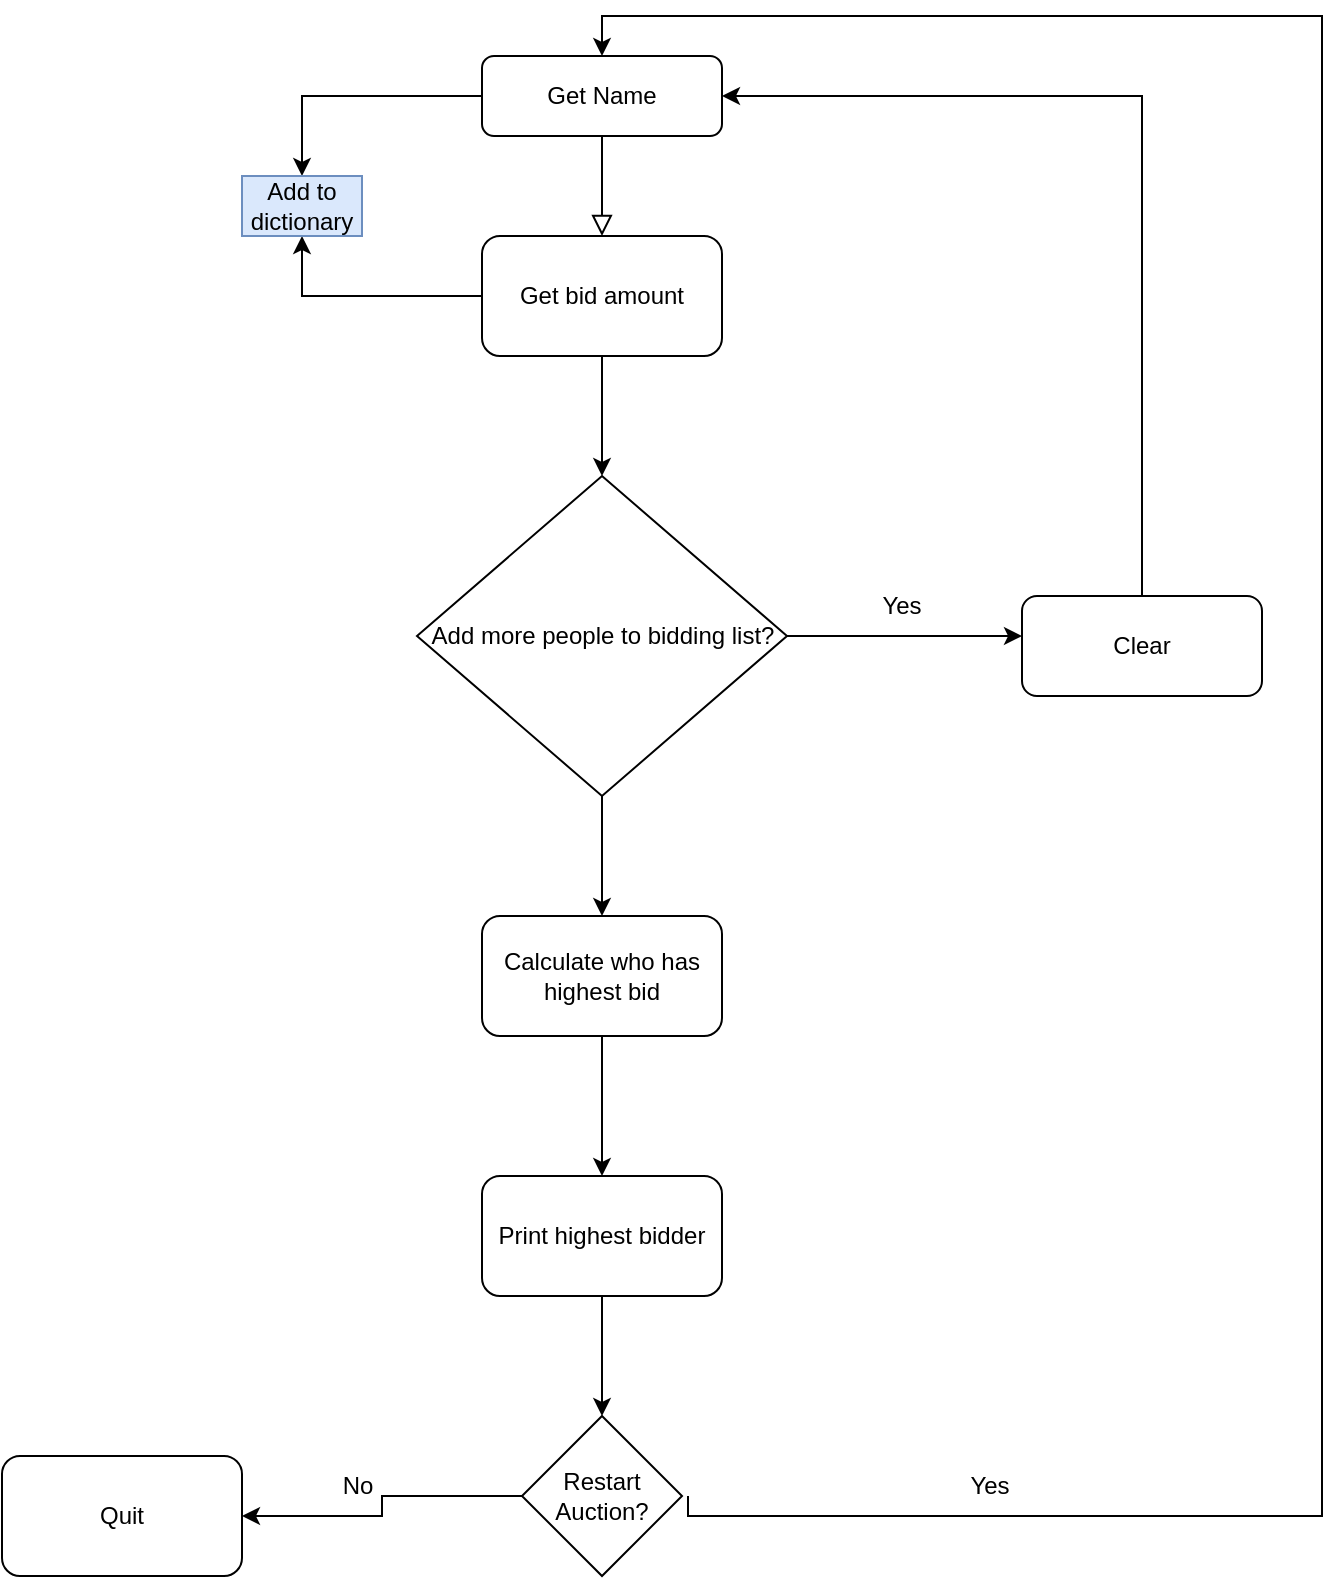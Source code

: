 <mxfile version="20.0.3" type="github">
  <diagram id="C5RBs43oDa-KdzZeNtuy" name="Page-1">
    <mxGraphModel dx="782" dy="468" grid="1" gridSize="10" guides="1" tooltips="1" connect="1" arrows="1" fold="1" page="1" pageScale="1" pageWidth="827" pageHeight="1169" math="0" shadow="0">
      <root>
        <mxCell id="WIyWlLk6GJQsqaUBKTNV-0" />
        <mxCell id="WIyWlLk6GJQsqaUBKTNV-1" parent="WIyWlLk6GJQsqaUBKTNV-0" />
        <mxCell id="WIyWlLk6GJQsqaUBKTNV-2" value="" style="rounded=0;html=1;jettySize=auto;orthogonalLoop=1;fontSize=11;endArrow=block;endFill=0;endSize=8;strokeWidth=1;shadow=0;labelBackgroundColor=none;edgeStyle=orthogonalEdgeStyle;" parent="WIyWlLk6GJQsqaUBKTNV-1" source="WIyWlLk6GJQsqaUBKTNV-3" edge="1">
          <mxGeometry relative="1" as="geometry">
            <mxPoint x="467" y="140" as="targetPoint" />
          </mxGeometry>
        </mxCell>
        <mxCell id="gzeF0NegvIm57rxP7j8j-12" style="edgeStyle=orthogonalEdgeStyle;rounded=0;orthogonalLoop=1;jettySize=auto;html=1;exitX=0;exitY=0.5;exitDx=0;exitDy=0;" edge="1" parent="WIyWlLk6GJQsqaUBKTNV-1" source="WIyWlLk6GJQsqaUBKTNV-3" target="gzeF0NegvIm57rxP7j8j-11">
          <mxGeometry relative="1" as="geometry" />
        </mxCell>
        <mxCell id="WIyWlLk6GJQsqaUBKTNV-3" value="Get Name" style="rounded=1;whiteSpace=wrap;html=1;fontSize=12;glass=0;strokeWidth=1;shadow=0;" parent="WIyWlLk6GJQsqaUBKTNV-1" vertex="1">
          <mxGeometry x="407" y="50" width="120" height="40" as="geometry" />
        </mxCell>
        <mxCell id="gzeF0NegvIm57rxP7j8j-2" style="edgeStyle=orthogonalEdgeStyle;rounded=0;orthogonalLoop=1;jettySize=auto;html=1;exitX=0.5;exitY=1;exitDx=0;exitDy=0;entryX=0.5;entryY=0;entryDx=0;entryDy=0;" edge="1" parent="WIyWlLk6GJQsqaUBKTNV-1" source="gzeF0NegvIm57rxP7j8j-0">
          <mxGeometry relative="1" as="geometry">
            <mxPoint x="467" y="260" as="targetPoint" />
          </mxGeometry>
        </mxCell>
        <mxCell id="gzeF0NegvIm57rxP7j8j-13" style="edgeStyle=orthogonalEdgeStyle;rounded=0;orthogonalLoop=1;jettySize=auto;html=1;entryX=0.5;entryY=1;entryDx=0;entryDy=0;" edge="1" parent="WIyWlLk6GJQsqaUBKTNV-1" source="gzeF0NegvIm57rxP7j8j-0" target="gzeF0NegvIm57rxP7j8j-11">
          <mxGeometry relative="1" as="geometry" />
        </mxCell>
        <mxCell id="gzeF0NegvIm57rxP7j8j-0" value="Get bid amount" style="rounded=1;whiteSpace=wrap;html=1;" vertex="1" parent="WIyWlLk6GJQsqaUBKTNV-1">
          <mxGeometry x="407" y="140" width="120" height="60" as="geometry" />
        </mxCell>
        <mxCell id="gzeF0NegvIm57rxP7j8j-5" style="edgeStyle=orthogonalEdgeStyle;rounded=0;orthogonalLoop=1;jettySize=auto;html=1;exitX=1;exitY=0.5;exitDx=0;exitDy=0;" edge="1" parent="WIyWlLk6GJQsqaUBKTNV-1" source="gzeF0NegvIm57rxP7j8j-3">
          <mxGeometry relative="1" as="geometry">
            <mxPoint x="677" y="340" as="targetPoint" />
          </mxGeometry>
        </mxCell>
        <mxCell id="gzeF0NegvIm57rxP7j8j-14" style="edgeStyle=orthogonalEdgeStyle;rounded=0;orthogonalLoop=1;jettySize=auto;html=1;exitX=0.5;exitY=1;exitDx=0;exitDy=0;entryX=0.5;entryY=0;entryDx=0;entryDy=0;" edge="1" parent="WIyWlLk6GJQsqaUBKTNV-1" source="gzeF0NegvIm57rxP7j8j-3" target="gzeF0NegvIm57rxP7j8j-10">
          <mxGeometry relative="1" as="geometry" />
        </mxCell>
        <mxCell id="gzeF0NegvIm57rxP7j8j-3" value="Add more people to bidding list?" style="rhombus;whiteSpace=wrap;html=1;" vertex="1" parent="WIyWlLk6GJQsqaUBKTNV-1">
          <mxGeometry x="374.5" y="260" width="185" height="160" as="geometry" />
        </mxCell>
        <mxCell id="gzeF0NegvIm57rxP7j8j-6" value="Yes" style="text;html=1;strokeColor=none;fillColor=none;align=center;verticalAlign=middle;whiteSpace=wrap;rounded=0;" vertex="1" parent="WIyWlLk6GJQsqaUBKTNV-1">
          <mxGeometry x="587" y="310" width="60" height="30" as="geometry" />
        </mxCell>
        <mxCell id="gzeF0NegvIm57rxP7j8j-9" style="edgeStyle=orthogonalEdgeStyle;rounded=0;orthogonalLoop=1;jettySize=auto;html=1;exitX=0.5;exitY=0;exitDx=0;exitDy=0;entryX=1;entryY=0.5;entryDx=0;entryDy=0;" edge="1" parent="WIyWlLk6GJQsqaUBKTNV-1" source="gzeF0NegvIm57rxP7j8j-7" target="WIyWlLk6GJQsqaUBKTNV-3">
          <mxGeometry relative="1" as="geometry" />
        </mxCell>
        <mxCell id="gzeF0NegvIm57rxP7j8j-7" value="Clear" style="rounded=1;whiteSpace=wrap;html=1;" vertex="1" parent="WIyWlLk6GJQsqaUBKTNV-1">
          <mxGeometry x="677" y="320" width="120" height="50" as="geometry" />
        </mxCell>
        <mxCell id="gzeF0NegvIm57rxP7j8j-16" style="edgeStyle=orthogonalEdgeStyle;rounded=0;orthogonalLoop=1;jettySize=auto;html=1;exitX=0.5;exitY=1;exitDx=0;exitDy=0;entryX=0.5;entryY=0;entryDx=0;entryDy=0;" edge="1" parent="WIyWlLk6GJQsqaUBKTNV-1" source="gzeF0NegvIm57rxP7j8j-10" target="gzeF0NegvIm57rxP7j8j-15">
          <mxGeometry relative="1" as="geometry" />
        </mxCell>
        <mxCell id="gzeF0NegvIm57rxP7j8j-10" value="Calculate who has highest bid" style="rounded=1;whiteSpace=wrap;html=1;" vertex="1" parent="WIyWlLk6GJQsqaUBKTNV-1">
          <mxGeometry x="407" y="480" width="120" height="60" as="geometry" />
        </mxCell>
        <mxCell id="gzeF0NegvIm57rxP7j8j-11" value="Add to dictionary" style="text;html=1;strokeColor=#6c8ebf;fillColor=#dae8fc;align=center;verticalAlign=middle;whiteSpace=wrap;rounded=0;" vertex="1" parent="WIyWlLk6GJQsqaUBKTNV-1">
          <mxGeometry x="287" y="110" width="60" height="30" as="geometry" />
        </mxCell>
        <mxCell id="gzeF0NegvIm57rxP7j8j-29" style="edgeStyle=orthogonalEdgeStyle;rounded=0;orthogonalLoop=1;jettySize=auto;html=1;exitX=0.5;exitY=1;exitDx=0;exitDy=0;entryX=0.5;entryY=0;entryDx=0;entryDy=0;" edge="1" parent="WIyWlLk6GJQsqaUBKTNV-1" source="gzeF0NegvIm57rxP7j8j-15" target="gzeF0NegvIm57rxP7j8j-28">
          <mxGeometry relative="1" as="geometry" />
        </mxCell>
        <mxCell id="gzeF0NegvIm57rxP7j8j-15" value="Print highest bidder" style="rounded=1;whiteSpace=wrap;html=1;" vertex="1" parent="WIyWlLk6GJQsqaUBKTNV-1">
          <mxGeometry x="407" y="610" width="120" height="60" as="geometry" />
        </mxCell>
        <mxCell id="gzeF0NegvIm57rxP7j8j-25" style="edgeStyle=orthogonalEdgeStyle;rounded=0;orthogonalLoop=1;jettySize=auto;html=1;entryX=1;entryY=0.5;entryDx=0;entryDy=0;exitX=0;exitY=0.5;exitDx=0;exitDy=0;" edge="1" parent="WIyWlLk6GJQsqaUBKTNV-1" source="gzeF0NegvIm57rxP7j8j-28" target="gzeF0NegvIm57rxP7j8j-20">
          <mxGeometry relative="1" as="geometry">
            <mxPoint x="407" y="780" as="sourcePoint" />
          </mxGeometry>
        </mxCell>
        <mxCell id="gzeF0NegvIm57rxP7j8j-26" style="edgeStyle=orthogonalEdgeStyle;rounded=0;orthogonalLoop=1;jettySize=auto;html=1;entryX=0.5;entryY=0;entryDx=0;entryDy=0;" edge="1" parent="WIyWlLk6GJQsqaUBKTNV-1" target="WIyWlLk6GJQsqaUBKTNV-3">
          <mxGeometry relative="1" as="geometry">
            <mxPoint x="510" y="770" as="sourcePoint" />
            <Array as="points">
              <mxPoint x="510" y="780" />
              <mxPoint x="827" y="780" />
              <mxPoint x="827" y="30" />
              <mxPoint x="467" y="30" />
            </Array>
          </mxGeometry>
        </mxCell>
        <mxCell id="gzeF0NegvIm57rxP7j8j-20" value="Quit" style="rounded=1;whiteSpace=wrap;html=1;" vertex="1" parent="WIyWlLk6GJQsqaUBKTNV-1">
          <mxGeometry x="167" y="750" width="120" height="60" as="geometry" />
        </mxCell>
        <mxCell id="gzeF0NegvIm57rxP7j8j-22" value="No" style="text;html=1;strokeColor=none;fillColor=none;align=center;verticalAlign=middle;whiteSpace=wrap;rounded=0;" vertex="1" parent="WIyWlLk6GJQsqaUBKTNV-1">
          <mxGeometry x="314.5" y="750" width="60" height="30" as="geometry" />
        </mxCell>
        <mxCell id="gzeF0NegvIm57rxP7j8j-27" value="Yes" style="text;html=1;strokeColor=none;fillColor=none;align=center;verticalAlign=middle;whiteSpace=wrap;rounded=0;" vertex="1" parent="WIyWlLk6GJQsqaUBKTNV-1">
          <mxGeometry x="631" y="750" width="60" height="30" as="geometry" />
        </mxCell>
        <mxCell id="gzeF0NegvIm57rxP7j8j-28" value="Restart Auction?" style="rhombus;whiteSpace=wrap;html=1;" vertex="1" parent="WIyWlLk6GJQsqaUBKTNV-1">
          <mxGeometry x="427" y="730" width="80" height="80" as="geometry" />
        </mxCell>
      </root>
    </mxGraphModel>
  </diagram>
</mxfile>
